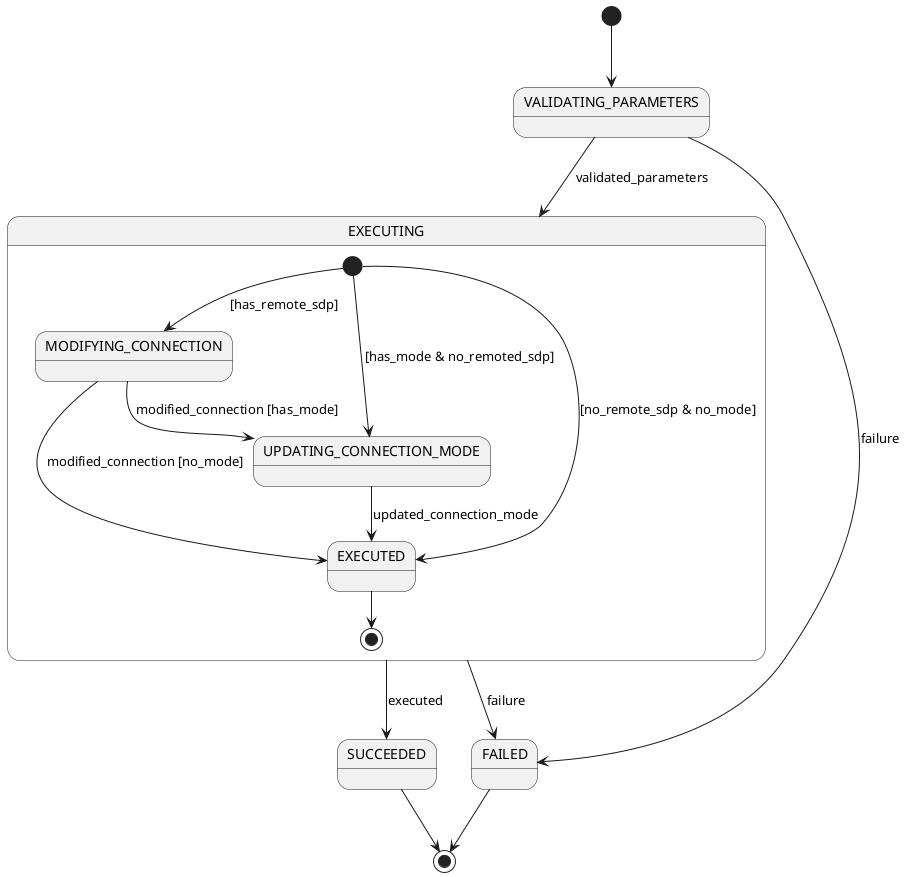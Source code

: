 @startuml
state EXECUTING {

[*] --> MODIFYING_CONNECTION : [has_remote_sdp]
[*] --> UPDATING_CONNECTION_MODE : [has_mode & no_remoted_sdp]
[*] --> EXECUTED : [no_remote_sdp & no_mode]

MODIFYING_CONNECTION --> UPDATING_CONNECTION_MODE : modified_connection [has_mode]
MODIFYING_CONNECTION --> EXECUTED : modified_connection [no_mode]

UPDATING_CONNECTION_MODE --> EXECUTED : updated_connection_mode

EXECUTED --> [*]

}


[*] --> VALIDATING_PARAMETERS
VALIDATING_PARAMETERS --> EXECUTING : validated_parameters
VALIDATING_PARAMETERS --> FAILED : failure

EXECUTING --> FAILED : failure
EXECUTING --> SUCCEEDED : executed

SUCCEEDED --> [*]
FAILED --> [*]
@enduml